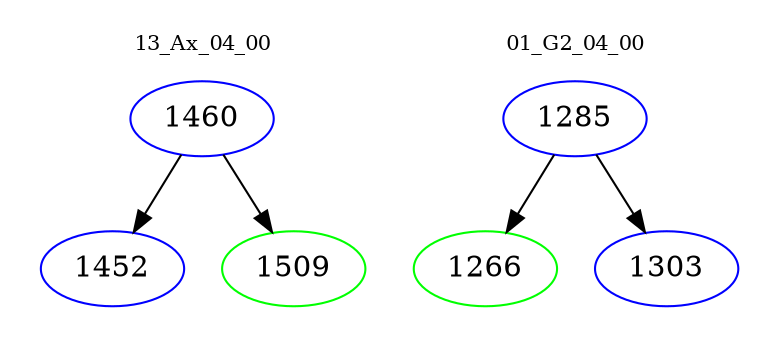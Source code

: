 digraph{
subgraph cluster_0 {
color = white
label = "13_Ax_04_00";
fontsize=10;
T0_1460 [label="1460", color="blue"]
T0_1460 -> T0_1452 [color="black"]
T0_1452 [label="1452", color="blue"]
T0_1460 -> T0_1509 [color="black"]
T0_1509 [label="1509", color="green"]
}
subgraph cluster_1 {
color = white
label = "01_G2_04_00";
fontsize=10;
T1_1285 [label="1285", color="blue"]
T1_1285 -> T1_1266 [color="black"]
T1_1266 [label="1266", color="green"]
T1_1285 -> T1_1303 [color="black"]
T1_1303 [label="1303", color="blue"]
}
}
